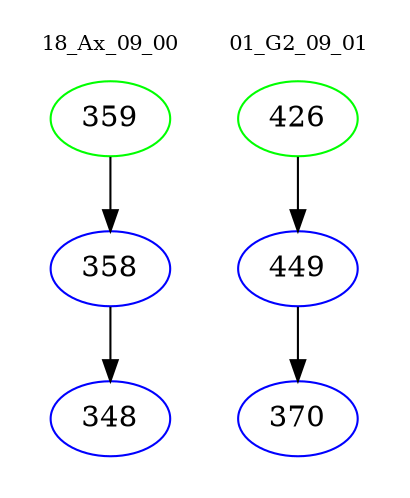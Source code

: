 digraph{
subgraph cluster_0 {
color = white
label = "18_Ax_09_00";
fontsize=10;
T0_359 [label="359", color="green"]
T0_359 -> T0_358 [color="black"]
T0_358 [label="358", color="blue"]
T0_358 -> T0_348 [color="black"]
T0_348 [label="348", color="blue"]
}
subgraph cluster_1 {
color = white
label = "01_G2_09_01";
fontsize=10;
T1_426 [label="426", color="green"]
T1_426 -> T1_449 [color="black"]
T1_449 [label="449", color="blue"]
T1_449 -> T1_370 [color="black"]
T1_370 [label="370", color="blue"]
}
}
